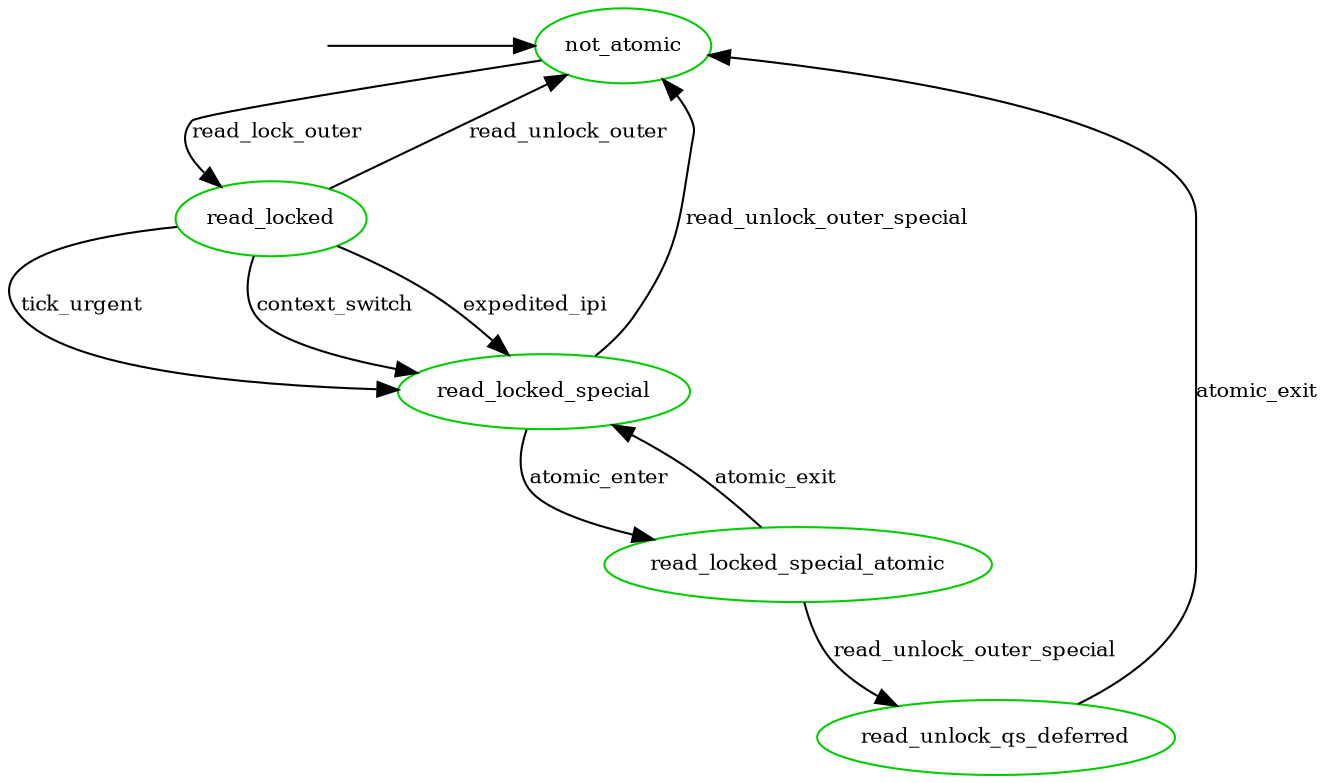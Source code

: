 digraph state_automaton {
	center = true;
	// size = "700,800";
	nodesep = 0.7;
	{node [shape = plaintext, style=invis, label=""] "__init_not_atomic"};
	node [shape = ellipse, fontsize=10, color = green3];
	edge [fontsize=10];

	"__init_not_atomic" -> "not_atomic";

	/* Handling for read-lock, pirq dis, read-unlock, pirq en */
	"not_atomic" [label = "not_atomic"]; 
	"read_locked" [label = "read_locked"]; 
	"read_locked_special" [label = "read_locked_special"]; 
	"read_locked_special_atomic" [label = "read_locked_special_atomic"]; 
	"read_unlock_qs_deferred" [label = "read_unlock_qs_deferred"]; 

	"not_atomic" -> "read_locked" [ label = "read_lock_outer" ];

	"read_locked" -> "not_atomic" [ label = "read_unlock_outer" ];
	"read_locked" -> "read_locked_special" [ label = "tick_urgent" ];
	"read_locked" -> "read_locked_special" [ label = "context_switch" ];
	"read_locked" -> "read_locked_special" [ label = "expedited_ipi" ];

	"read_locked_special" -> "not_atomic" [ label = "read_unlock_outer_special" ];

	"read_locked_special" -> "read_locked_special_atomic" [ label = "atomic_enter" ];
	"read_locked_special_atomic" -> "read_locked_special" [ label = "atomic_exit" ];

	"read_locked_special_atomic" -> "read_unlock_qs_deferred" [ label = "read_unlock_outer_special" ];

	"read_unlock_qs_deferred" -> "not_atomic" [ label = "atomic_exit" ];

	{ rank = min ;
		"__init_not_atomic";
		"not_atomic";
	}
}
